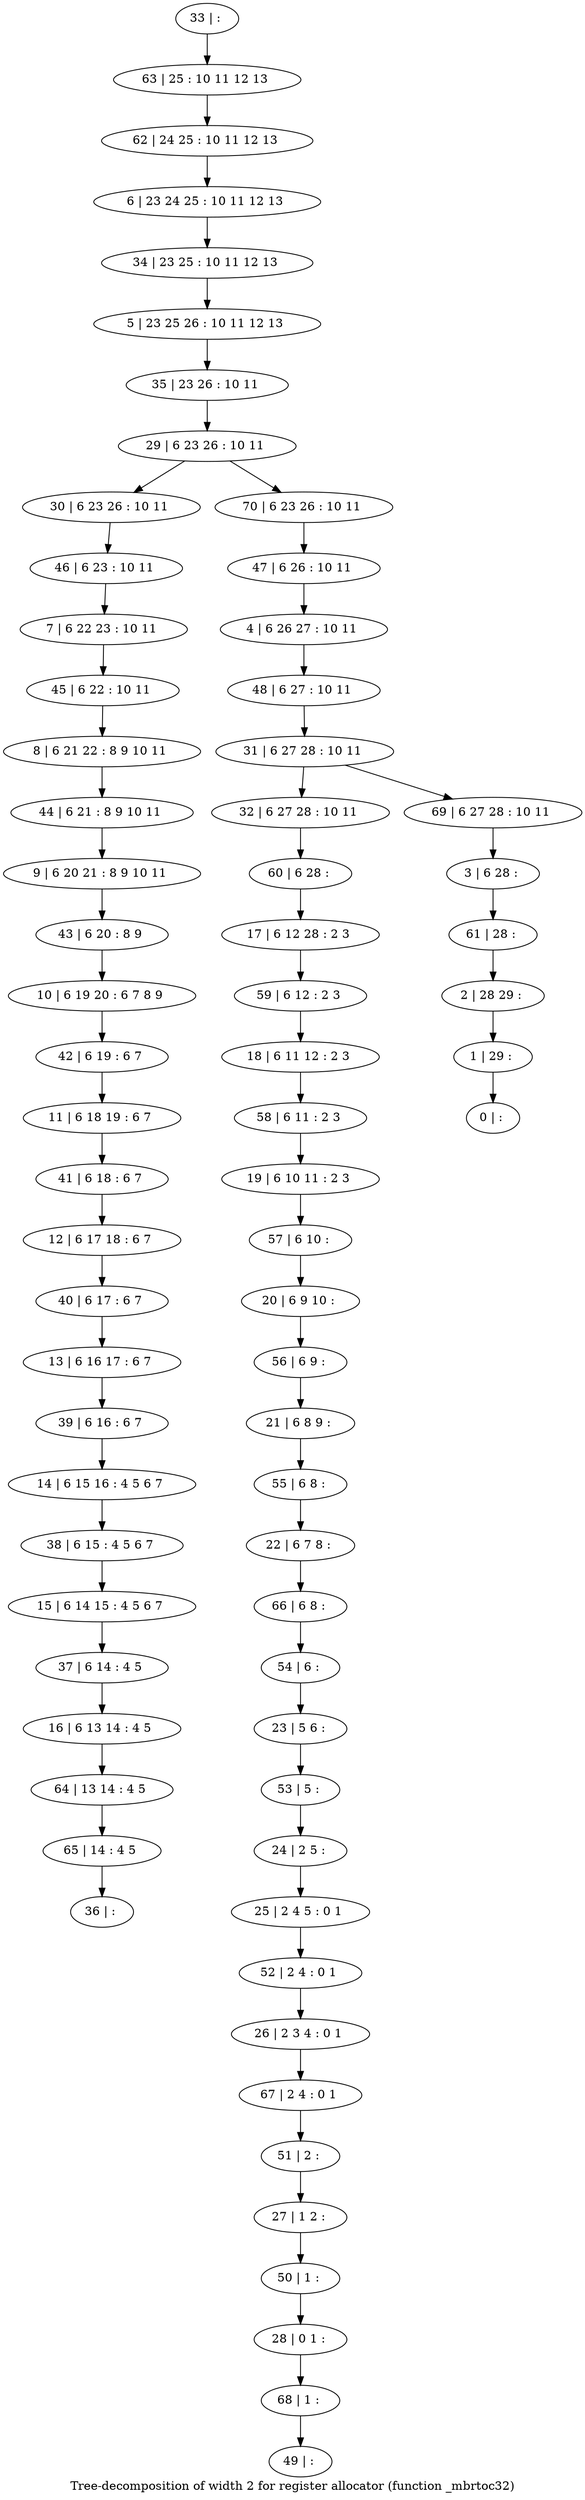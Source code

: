 digraph G {
graph [label="Tree-decomposition of width 2 for register allocator (function _mbrtoc32)"]
0[label="0 | : "];
1[label="1 | 29 : "];
2[label="2 | 28 29 : "];
3[label="3 | 6 28 : "];
4[label="4 | 6 26 27 : 10 11 "];
5[label="5 | 23 25 26 : 10 11 12 13 "];
6[label="6 | 23 24 25 : 10 11 12 13 "];
7[label="7 | 6 22 23 : 10 11 "];
8[label="8 | 6 21 22 : 8 9 10 11 "];
9[label="9 | 6 20 21 : 8 9 10 11 "];
10[label="10 | 6 19 20 : 6 7 8 9 "];
11[label="11 | 6 18 19 : 6 7 "];
12[label="12 | 6 17 18 : 6 7 "];
13[label="13 | 6 16 17 : 6 7 "];
14[label="14 | 6 15 16 : 4 5 6 7 "];
15[label="15 | 6 14 15 : 4 5 6 7 "];
16[label="16 | 6 13 14 : 4 5 "];
17[label="17 | 6 12 28 : 2 3 "];
18[label="18 | 6 11 12 : 2 3 "];
19[label="19 | 6 10 11 : 2 3 "];
20[label="20 | 6 9 10 : "];
21[label="21 | 6 8 9 : "];
22[label="22 | 6 7 8 : "];
23[label="23 | 5 6 : "];
24[label="24 | 2 5 : "];
25[label="25 | 2 4 5 : 0 1 "];
26[label="26 | 2 3 4 : 0 1 "];
27[label="27 | 1 2 : "];
28[label="28 | 0 1 : "];
29[label="29 | 6 23 26 : 10 11 "];
30[label="30 | 6 23 26 : 10 11 "];
31[label="31 | 6 27 28 : 10 11 "];
32[label="32 | 6 27 28 : 10 11 "];
33[label="33 | : "];
34[label="34 | 23 25 : 10 11 12 13 "];
35[label="35 | 23 26 : 10 11 "];
36[label="36 | : "];
37[label="37 | 6 14 : 4 5 "];
38[label="38 | 6 15 : 4 5 6 7 "];
39[label="39 | 6 16 : 6 7 "];
40[label="40 | 6 17 : 6 7 "];
41[label="41 | 6 18 : 6 7 "];
42[label="42 | 6 19 : 6 7 "];
43[label="43 | 6 20 : 8 9 "];
44[label="44 | 6 21 : 8 9 10 11 "];
45[label="45 | 6 22 : 10 11 "];
46[label="46 | 6 23 : 10 11 "];
47[label="47 | 6 26 : 10 11 "];
48[label="48 | 6 27 : 10 11 "];
49[label="49 | : "];
50[label="50 | 1 : "];
51[label="51 | 2 : "];
52[label="52 | 2 4 : 0 1 "];
53[label="53 | 5 : "];
54[label="54 | 6 : "];
55[label="55 | 6 8 : "];
56[label="56 | 6 9 : "];
57[label="57 | 6 10 : "];
58[label="58 | 6 11 : 2 3 "];
59[label="59 | 6 12 : 2 3 "];
60[label="60 | 6 28 : "];
61[label="61 | 28 : "];
62[label="62 | 24 25 : 10 11 12 13 "];
63[label="63 | 25 : 10 11 12 13 "];
64[label="64 | 13 14 : 4 5 "];
65[label="65 | 14 : 4 5 "];
66[label="66 | 6 8 : "];
67[label="67 | 2 4 : 0 1 "];
68[label="68 | 1 : "];
69[label="69 | 6 27 28 : 10 11 "];
70[label="70 | 6 23 26 : 10 11 "];
24->25 ;
37->16 ;
15->37 ;
38->15 ;
14->38 ;
39->14 ;
13->39 ;
40->13 ;
12->40 ;
41->12 ;
11->41 ;
42->11 ;
10->42 ;
43->10 ;
9->43 ;
44->9 ;
8->44 ;
45->8 ;
7->45 ;
46->7 ;
30->46 ;
50->28 ;
27->50 ;
51->27 ;
52->26 ;
25->52 ;
53->24 ;
23->53 ;
54->23 ;
55->22 ;
21->55 ;
56->21 ;
20->56 ;
57->20 ;
19->57 ;
58->19 ;
18->58 ;
59->18 ;
17->59 ;
60->17 ;
32->60 ;
16->64 ;
65->36 ;
64->65 ;
66->54 ;
22->66 ;
67->51 ;
26->67 ;
68->49 ;
28->68 ;
33->63 ;
63->62 ;
62->6 ;
6->34 ;
34->5 ;
5->35 ;
35->29 ;
47->4 ;
4->48 ;
48->31 ;
3->61 ;
61->2 ;
2->1 ;
1->0 ;
69->3 ;
70->47 ;
31->32 ;
31->69 ;
29->30 ;
29->70 ;
}
